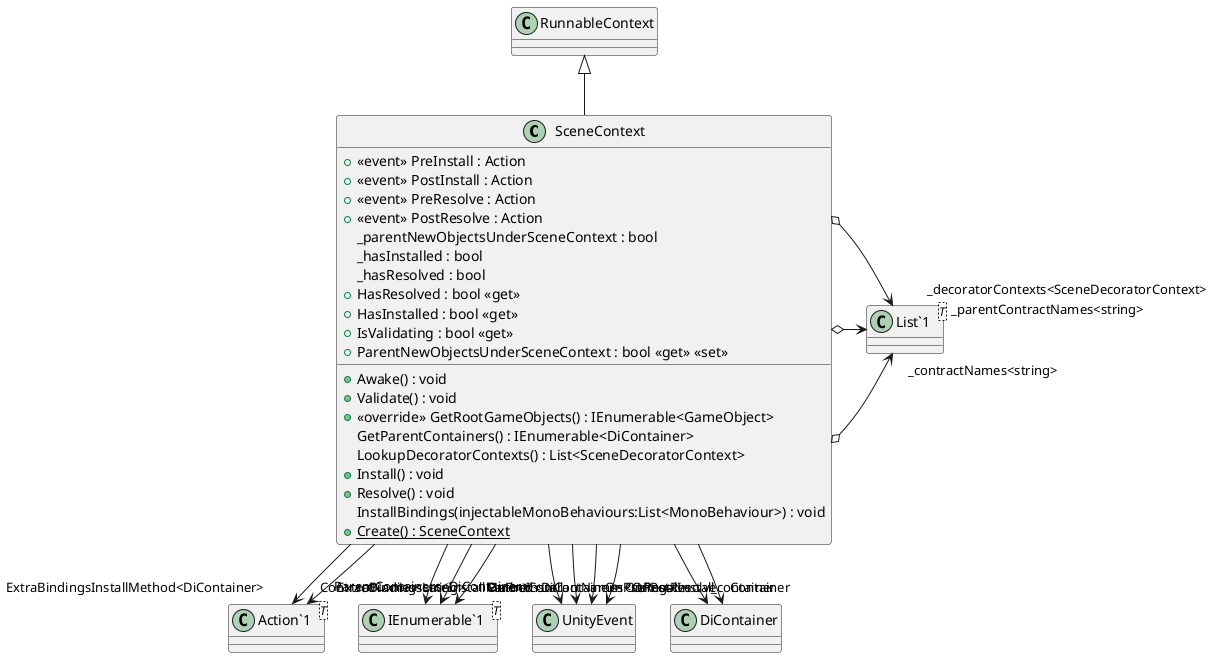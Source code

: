 @startuml
class SceneContext {
    +  <<event>> PreInstall : Action 
    +  <<event>> PostInstall : Action 
    +  <<event>> PreResolve : Action 
    +  <<event>> PostResolve : Action 
    _parentNewObjectsUnderSceneContext : bool
    _hasInstalled : bool
    _hasResolved : bool
    + HasResolved : bool <<get>>
    + HasInstalled : bool <<get>>
    + IsValidating : bool <<get>>
    + ParentNewObjectsUnderSceneContext : bool <<get>> <<set>>
    + Awake() : void
    + Validate() : void
    + <<override>> GetRootGameObjects() : IEnumerable<GameObject>
    GetParentContainers() : IEnumerable<DiContainer>
    LookupDecoratorContexts() : List<SceneDecoratorContext>
    + Install() : void
    + Resolve() : void
    InstallBindings(injectableMonoBehaviours:List<MonoBehaviour>) : void
    + {static} Create() : SceneContext
}
class "Action`1"<T> {
}
class "IEnumerable`1"<T> {
}
class "List`1"<T> {
}
RunnableContext <|-- SceneContext
SceneContext --> "OnPreInstall" UnityEvent
SceneContext --> "OnPostInstall" UnityEvent
SceneContext --> "OnPreResolve" UnityEvent
SceneContext --> "OnPostResolve" UnityEvent
SceneContext --> "ExtraBindingsInstallMethod<DiContainer>" "Action`1"
SceneContext --> "ExtraBindingsLateInstallMethod<DiContainer>" "Action`1"
SceneContext --> "ParentContainers<DiContainer>" "IEnumerable`1"
SceneContext o-> "_contractNames<string>" "List`1"
SceneContext o-> "_parentContractNames<string>" "List`1"
SceneContext --> "_container" DiContainer
SceneContext o-> "_decoratorContexts<SceneDecoratorContext>" "List`1"
SceneContext --> "Container" DiContainer
SceneContext --> "ContractNames<string>" "IEnumerable`1"
SceneContext --> "ParentContractNames<string>" "IEnumerable`1"
@enduml
